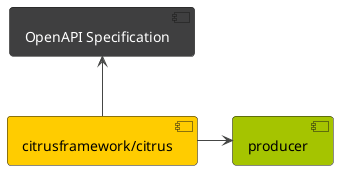 @startuml

!theme vibrant

component "citrusframework/citrus" as citrus #FFCC00
component producer #A5C400

component "<color:#FFFFFF>OpenAPI Specification" as spec #3F3F40

citrus -right-> producer
spec <-down- citrus

@enduml